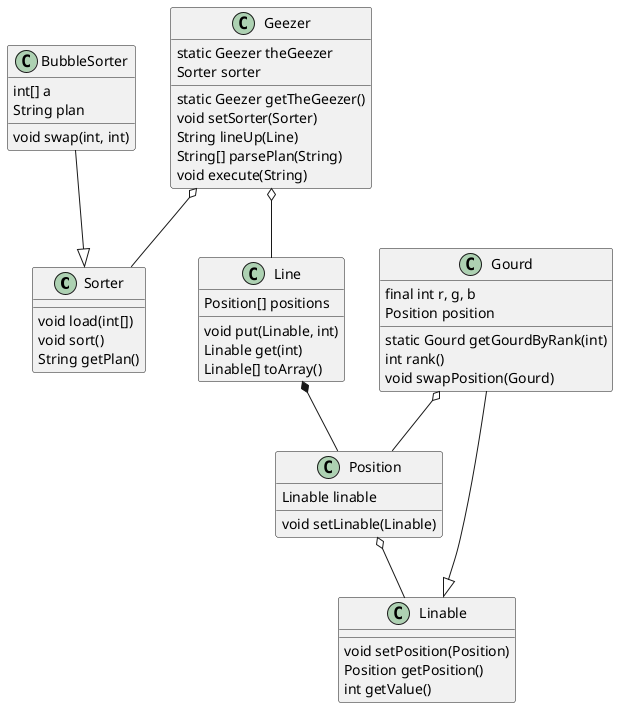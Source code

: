 @startuml

class Sorter{
    void load(int[])
    void sort()
    String getPlan()
}

class BubbleSorter{
    int[] a
    String plan
    void swap(int, int)
}

class Geezer{
    static Geezer theGeezer
    Sorter sorter
    static Geezer getTheGeezer()
    void setSorter(Sorter)
    String lineUp(Line)
    String[] parsePlan(String)
    void execute(String)
}

class Linable{
    void setPosition(Position)
    Position getPosition()
    int getValue()
}

class Gourd{
    final int r, g, b
    Position position
    static Gourd getGourdByRank(int)
    int rank()
    void swapPosition(Gourd)
}

class Line{
    Position[] positions
    void put(Linable, int)
    Linable get(int)
    Linable[] toArray()
}

class Position{
    Linable linable
    void setLinable(Linable)
}

BubbleSorter --|> Sorter
Gourd --|> Linable
Line *-- Position
Position o-- Linable
Geezer o-- Line
Geezer o-- Sorter
Gourd o-- Position

@enduml
